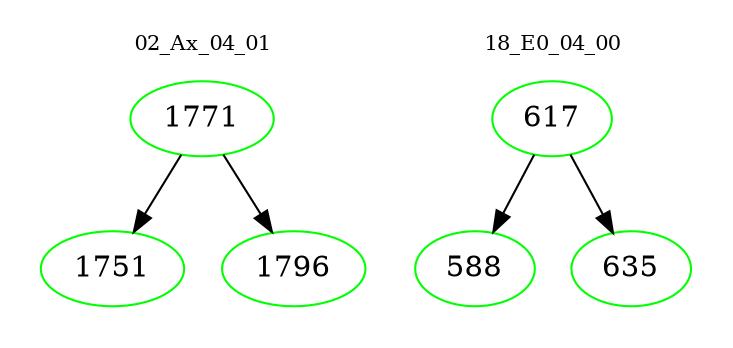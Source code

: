 digraph{
subgraph cluster_0 {
color = white
label = "02_Ax_04_01";
fontsize=10;
T0_1771 [label="1771", color="green"]
T0_1771 -> T0_1751 [color="black"]
T0_1751 [label="1751", color="green"]
T0_1771 -> T0_1796 [color="black"]
T0_1796 [label="1796", color="green"]
}
subgraph cluster_1 {
color = white
label = "18_E0_04_00";
fontsize=10;
T1_617 [label="617", color="green"]
T1_617 -> T1_588 [color="black"]
T1_588 [label="588", color="green"]
T1_617 -> T1_635 [color="black"]
T1_635 [label="635", color="green"]
}
}
